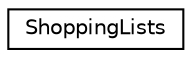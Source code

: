 digraph "Graphical Class Hierarchy"
{
  edge [fontname="Helvetica",fontsize="10",labelfontname="Helvetica",labelfontsize="10"];
  node [fontname="Helvetica",fontsize="10",shape=record];
  rankdir="LR";
  Node0 [label="ShoppingLists",height=0.2,width=0.4,color="black", fillcolor="white", style="filled",URL="$class_app_1_1_lists_1_1_responses_1_1_shopping_lists.html"];
}
